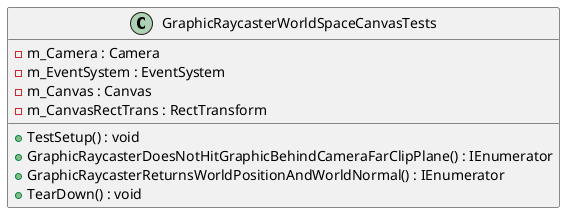 @startuml
class GraphicRaycasterWorldSpaceCanvasTests {
    - m_Camera : Camera
    - m_EventSystem : EventSystem
    - m_Canvas : Canvas
    - m_CanvasRectTrans : RectTransform
    + TestSetup() : void
    + GraphicRaycasterDoesNotHitGraphicBehindCameraFarClipPlane() : IEnumerator
    + GraphicRaycasterReturnsWorldPositionAndWorldNormal() : IEnumerator
    + TearDown() : void
}
@enduml

